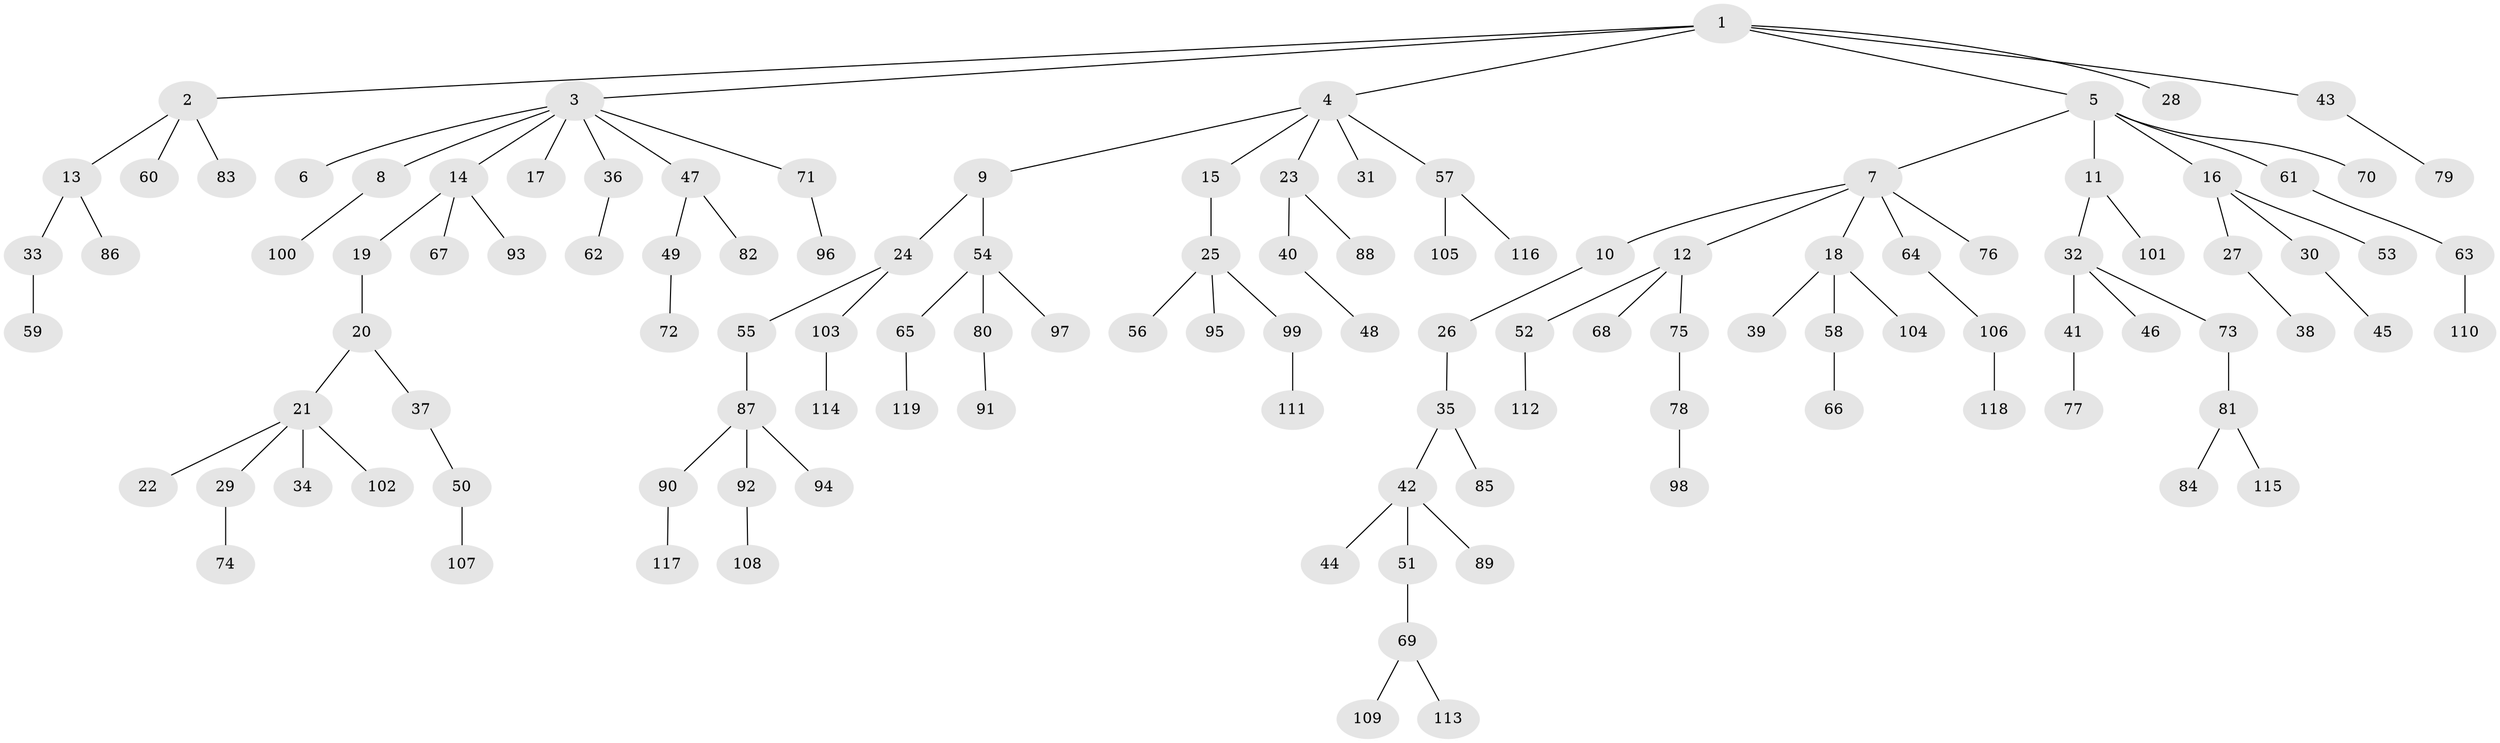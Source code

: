 // coarse degree distribution, {12: 0.011904761904761904, 5: 0.023809523809523808, 7: 0.011904761904761904, 8: 0.011904761904761904, 1: 0.5833333333333334, 6: 0.011904761904761904, 2: 0.19047619047619047, 3: 0.11904761904761904, 4: 0.03571428571428571}
// Generated by graph-tools (version 1.1) at 2025/24/03/03/25 07:24:07]
// undirected, 119 vertices, 118 edges
graph export_dot {
graph [start="1"]
  node [color=gray90,style=filled];
  1;
  2;
  3;
  4;
  5;
  6;
  7;
  8;
  9;
  10;
  11;
  12;
  13;
  14;
  15;
  16;
  17;
  18;
  19;
  20;
  21;
  22;
  23;
  24;
  25;
  26;
  27;
  28;
  29;
  30;
  31;
  32;
  33;
  34;
  35;
  36;
  37;
  38;
  39;
  40;
  41;
  42;
  43;
  44;
  45;
  46;
  47;
  48;
  49;
  50;
  51;
  52;
  53;
  54;
  55;
  56;
  57;
  58;
  59;
  60;
  61;
  62;
  63;
  64;
  65;
  66;
  67;
  68;
  69;
  70;
  71;
  72;
  73;
  74;
  75;
  76;
  77;
  78;
  79;
  80;
  81;
  82;
  83;
  84;
  85;
  86;
  87;
  88;
  89;
  90;
  91;
  92;
  93;
  94;
  95;
  96;
  97;
  98;
  99;
  100;
  101;
  102;
  103;
  104;
  105;
  106;
  107;
  108;
  109;
  110;
  111;
  112;
  113;
  114;
  115;
  116;
  117;
  118;
  119;
  1 -- 2;
  1 -- 3;
  1 -- 4;
  1 -- 5;
  1 -- 28;
  1 -- 43;
  2 -- 13;
  2 -- 60;
  2 -- 83;
  3 -- 6;
  3 -- 8;
  3 -- 14;
  3 -- 17;
  3 -- 36;
  3 -- 47;
  3 -- 71;
  4 -- 9;
  4 -- 15;
  4 -- 23;
  4 -- 31;
  4 -- 57;
  5 -- 7;
  5 -- 11;
  5 -- 16;
  5 -- 61;
  5 -- 70;
  7 -- 10;
  7 -- 12;
  7 -- 18;
  7 -- 64;
  7 -- 76;
  8 -- 100;
  9 -- 24;
  9 -- 54;
  10 -- 26;
  11 -- 32;
  11 -- 101;
  12 -- 52;
  12 -- 68;
  12 -- 75;
  13 -- 33;
  13 -- 86;
  14 -- 19;
  14 -- 67;
  14 -- 93;
  15 -- 25;
  16 -- 27;
  16 -- 30;
  16 -- 53;
  18 -- 39;
  18 -- 58;
  18 -- 104;
  19 -- 20;
  20 -- 21;
  20 -- 37;
  21 -- 22;
  21 -- 29;
  21 -- 34;
  21 -- 102;
  23 -- 40;
  23 -- 88;
  24 -- 55;
  24 -- 103;
  25 -- 56;
  25 -- 95;
  25 -- 99;
  26 -- 35;
  27 -- 38;
  29 -- 74;
  30 -- 45;
  32 -- 41;
  32 -- 46;
  32 -- 73;
  33 -- 59;
  35 -- 42;
  35 -- 85;
  36 -- 62;
  37 -- 50;
  40 -- 48;
  41 -- 77;
  42 -- 44;
  42 -- 51;
  42 -- 89;
  43 -- 79;
  47 -- 49;
  47 -- 82;
  49 -- 72;
  50 -- 107;
  51 -- 69;
  52 -- 112;
  54 -- 65;
  54 -- 80;
  54 -- 97;
  55 -- 87;
  57 -- 105;
  57 -- 116;
  58 -- 66;
  61 -- 63;
  63 -- 110;
  64 -- 106;
  65 -- 119;
  69 -- 109;
  69 -- 113;
  71 -- 96;
  73 -- 81;
  75 -- 78;
  78 -- 98;
  80 -- 91;
  81 -- 84;
  81 -- 115;
  87 -- 90;
  87 -- 92;
  87 -- 94;
  90 -- 117;
  92 -- 108;
  99 -- 111;
  103 -- 114;
  106 -- 118;
}
